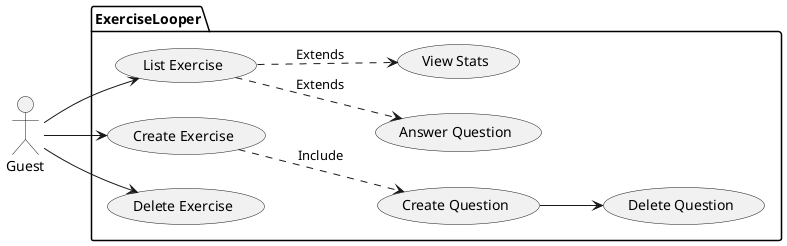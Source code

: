 @startuml
left to right direction
actor Guest as guest
package ExerciseLooper {

  usecase "List Exercise" as ListExercise
  usecase "Create Exercise" as CreateExercise
  usecase "Create Question" as CreateQuestion
  usecase "Delete Exercise" as DeleteExercise
  usecase "Delete Question" as DeleteQuestion
  usecase "Answer Question" as AnswerQuestion
  usecase "View Stats" as ViewStats

}
guest-->ListExercise
guest-->CreateExercise
CreateExercise ..>CreateQuestion : Include
guest-->DeleteExercise
CreateQuestion-->DeleteQuestion
ListExercise ..> ViewStats : Extends
ListExercise ..> AnswerQuestion : Extends
@enduml